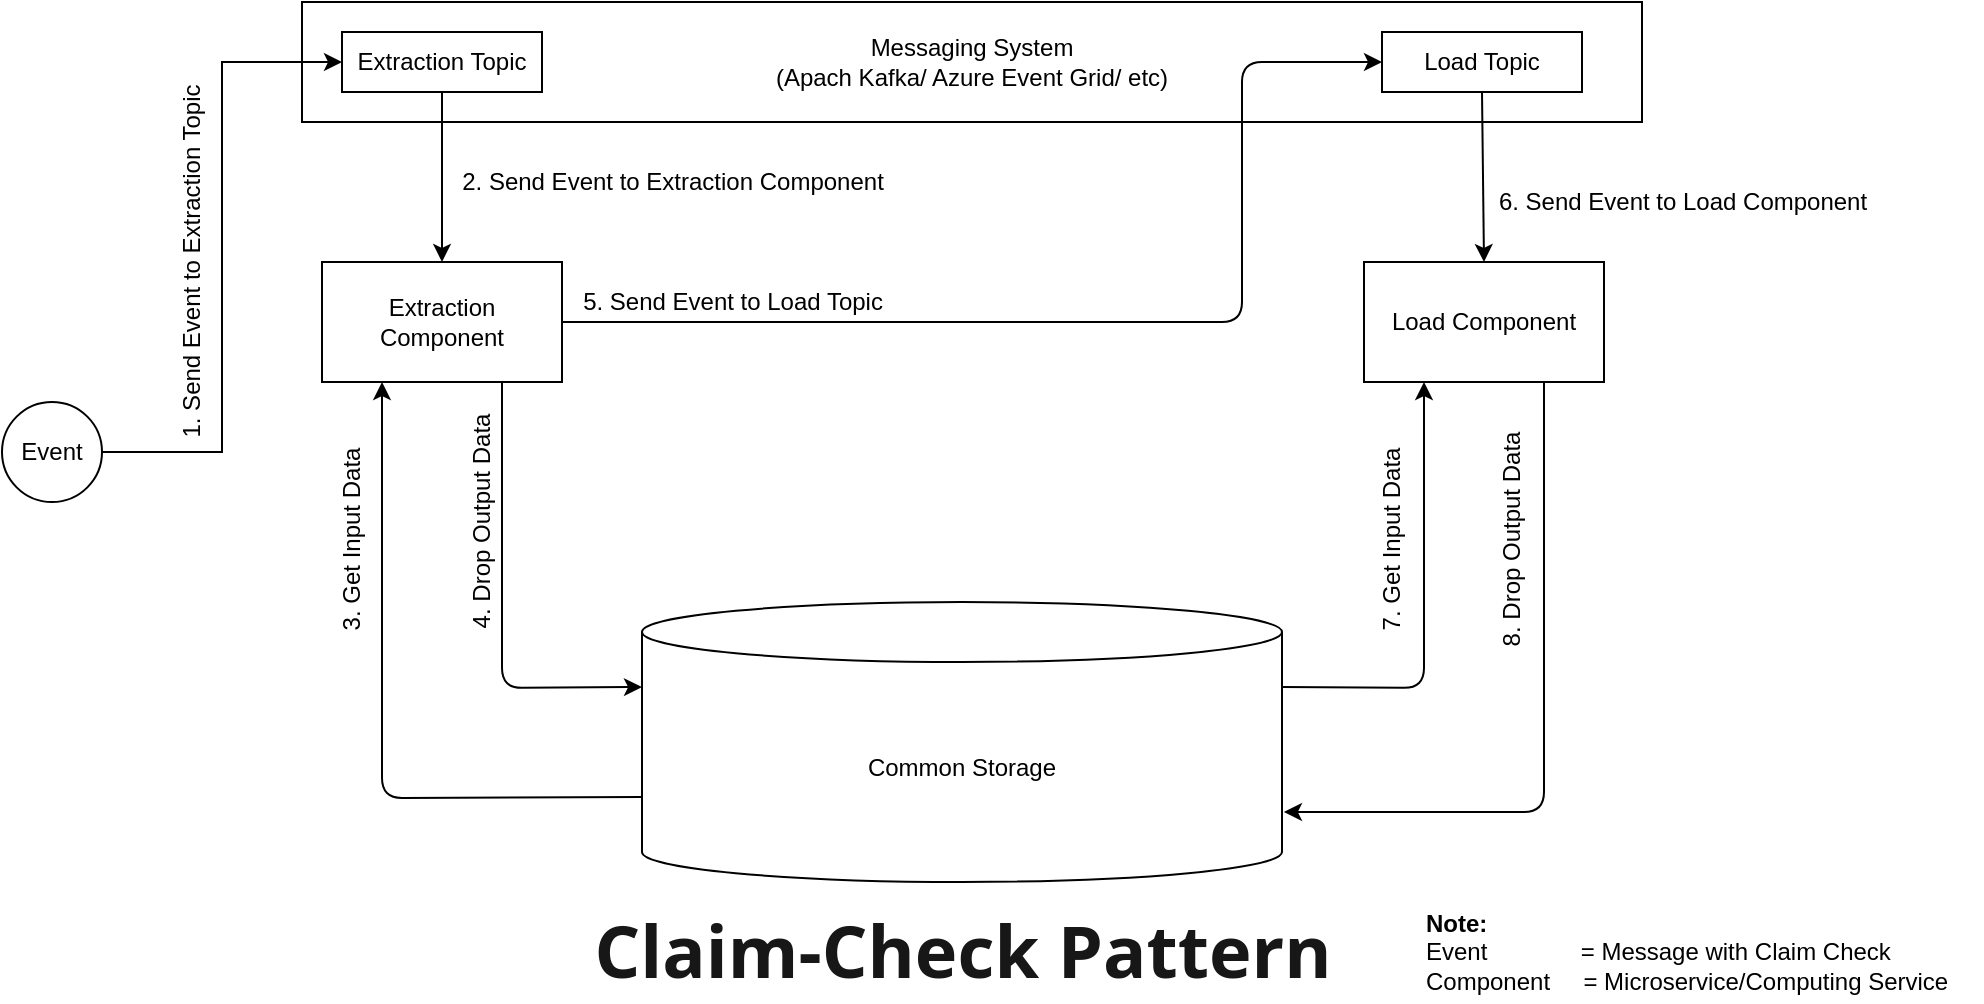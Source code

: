 <mxfile version="14.1.2" type="device"><diagram id="b12YRe5joStmi1fdtKsJ" name="Page-1"><mxGraphModel dx="1865" dy="548" grid="1" gridSize="10" guides="1" tooltips="1" connect="1" arrows="1" fold="1" page="1" pageScale="1" pageWidth="827" pageHeight="1169" math="0" shadow="0"><root><mxCell id="0"/><mxCell id="1" parent="0"/><mxCell id="fsU5IRN9uOgONKqdzyQQ-1" value="Extraction Component" style="rounded=0;whiteSpace=wrap;html=1;" vertex="1" parent="1"><mxGeometry x="90" y="140" width="120" height="60" as="geometry"/></mxCell><mxCell id="fsU5IRN9uOgONKqdzyQQ-3" value="Load Component" style="rounded=0;whiteSpace=wrap;html=1;" vertex="1" parent="1"><mxGeometry x="611" y="140" width="120" height="60" as="geometry"/></mxCell><mxCell id="fsU5IRN9uOgONKqdzyQQ-4" value="Common Storage" style="shape=cylinder3;whiteSpace=wrap;html=1;boundedLbl=1;backgroundOutline=1;size=15;" vertex="1" parent="1"><mxGeometry x="250" y="310" width="320" height="140" as="geometry"/></mxCell><mxCell id="fsU5IRN9uOgONKqdzyQQ-5" value="" style="endArrow=classic;html=1;exitX=0;exitY=0;exitDx=0;exitDy=97.5;entryX=0.25;entryY=1;entryDx=0;entryDy=0;rounded=1;exitPerimeter=0;" edge="1" parent="1" source="fsU5IRN9uOgONKqdzyQQ-4" target="fsU5IRN9uOgONKqdzyQQ-1"><mxGeometry width="50" height="50" relative="1" as="geometry"><mxPoint x="120" y="310" as="sourcePoint"/><mxPoint x="170" y="260" as="targetPoint"/><Array as="points"><mxPoint x="120" y="408"/></Array></mxGeometry></mxCell><mxCell id="fsU5IRN9uOgONKqdzyQQ-6" value="" style="endArrow=none;html=1;exitX=0.25;exitY=1;exitDx=0;exitDy=0;entryX=1;entryY=0;entryDx=0;entryDy=42.5;entryPerimeter=0;startArrow=classic;startFill=1;endFill=0;" edge="1" parent="1" source="fsU5IRN9uOgONKqdzyQQ-3" target="fsU5IRN9uOgONKqdzyQQ-4"><mxGeometry width="50" height="50" relative="1" as="geometry"><mxPoint x="430" y="200" as="sourcePoint"/><mxPoint x="450" y="220" as="targetPoint"/><Array as="points"><mxPoint x="641" y="353"/></Array></mxGeometry></mxCell><mxCell id="fsU5IRN9uOgONKqdzyQQ-7" value="" style="endArrow=classic;html=1;exitX=0.75;exitY=1;exitDx=0;exitDy=0;entryX=1.003;entryY=0.75;entryDx=0;entryDy=0;entryPerimeter=0;rounded=1;" edge="1" parent="1" source="fsU5IRN9uOgONKqdzyQQ-3" target="fsU5IRN9uOgONKqdzyQQ-4"><mxGeometry width="50" height="50" relative="1" as="geometry"><mxPoint x="690" y="280" as="sourcePoint"/><mxPoint x="650" y="380" as="targetPoint"/><Array as="points"><mxPoint x="701" y="415"/></Array></mxGeometry></mxCell><mxCell id="fsU5IRN9uOgONKqdzyQQ-9" value="Event" style="ellipse;whiteSpace=wrap;html=1;aspect=fixed;" vertex="1" parent="1"><mxGeometry x="-70" y="210" width="50" height="50" as="geometry"/></mxCell><mxCell id="fsU5IRN9uOgONKqdzyQQ-11" value="" style="endArrow=classic;html=1;entryX=0;entryY=0;entryDx=0;entryDy=42.5;entryPerimeter=0;exitX=0.75;exitY=1;exitDx=0;exitDy=0;" edge="1" parent="1" source="fsU5IRN9uOgONKqdzyQQ-1" target="fsU5IRN9uOgONKqdzyQQ-4"><mxGeometry width="50" height="50" relative="1" as="geometry"><mxPoint x="210" y="220" as="sourcePoint"/><mxPoint x="280.711" y="170" as="targetPoint"/><Array as="points"><mxPoint x="180" y="353"/></Array></mxGeometry></mxCell><mxCell id="fsU5IRN9uOgONKqdzyQQ-12" value="1. Send Event to Extraction Topic" style="text;html=1;align=center;verticalAlign=middle;resizable=0;points=[];autosize=1;rotation=-90;" vertex="1" parent="1"><mxGeometry x="-70" y="130" width="190" height="20" as="geometry"/></mxCell><mxCell id="fsU5IRN9uOgONKqdzyQQ-13" value="3. Get Input Data" style="text;html=1;align=center;verticalAlign=middle;resizable=0;points=[];autosize=1;rotation=-90;" vertex="1" parent="1"><mxGeometry x="50" y="269" width="110" height="20" as="geometry"/></mxCell><mxCell id="fsU5IRN9uOgONKqdzyQQ-14" value="4. Drop Output Data" style="text;html=1;align=center;verticalAlign=middle;resizable=0;points=[];autosize=1;rotation=-90;" vertex="1" parent="1"><mxGeometry x="110" y="260" width="120" height="20" as="geometry"/></mxCell><mxCell id="fsU5IRN9uOgONKqdzyQQ-17" value="Messaging System&lt;br&gt;(Apach Kafka/ Azure Event Grid/ etc)" style="rounded=0;whiteSpace=wrap;html=1;" vertex="1" parent="1"><mxGeometry x="80" y="10" width="670" height="60" as="geometry"/></mxCell><mxCell id="fsU5IRN9uOgONKqdzyQQ-18" value="Extraction Topic" style="rounded=0;whiteSpace=wrap;html=1;" vertex="1" parent="1"><mxGeometry x="100" y="25" width="100" height="30" as="geometry"/></mxCell><mxCell id="fsU5IRN9uOgONKqdzyQQ-20" value="Load Topic" style="rounded=0;whiteSpace=wrap;html=1;" vertex="1" parent="1"><mxGeometry x="620" y="25" width="100" height="30" as="geometry"/></mxCell><mxCell id="fsU5IRN9uOgONKqdzyQQ-10" style="edgeStyle=orthogonalEdgeStyle;rounded=0;orthogonalLoop=1;jettySize=auto;html=1;exitX=1;exitY=0.5;exitDx=0;exitDy=0;entryX=0;entryY=0.5;entryDx=0;entryDy=0;" edge="1" parent="1" source="fsU5IRN9uOgONKqdzyQQ-9" target="fsU5IRN9uOgONKqdzyQQ-18"><mxGeometry relative="1" as="geometry"/></mxCell><mxCell id="fsU5IRN9uOgONKqdzyQQ-21" value="" style="endArrow=classic;html=1;exitX=0.5;exitY=1;exitDx=0;exitDy=0;entryX=0.5;entryY=0;entryDx=0;entryDy=0;" edge="1" parent="1" source="fsU5IRN9uOgONKqdzyQQ-18" target="fsU5IRN9uOgONKqdzyQQ-1"><mxGeometry width="50" height="50" relative="1" as="geometry"><mxPoint x="160" y="130" as="sourcePoint"/><mxPoint x="210" y="80" as="targetPoint"/></mxGeometry></mxCell><mxCell id="fsU5IRN9uOgONKqdzyQQ-22" value="" style="endArrow=classic;html=1;exitX=0.5;exitY=1;exitDx=0;exitDy=0;entryX=0.5;entryY=0;entryDx=0;entryDy=0;" edge="1" parent="1" source="fsU5IRN9uOgONKqdzyQQ-20" target="fsU5IRN9uOgONKqdzyQQ-3"><mxGeometry width="50" height="50" relative="1" as="geometry"><mxPoint x="160" y="65" as="sourcePoint"/><mxPoint x="160" y="150" as="targetPoint"/></mxGeometry></mxCell><mxCell id="fsU5IRN9uOgONKqdzyQQ-16" value="" style="endArrow=classic;html=1;exitX=1;exitY=0.5;exitDx=0;exitDy=0;entryX=0;entryY=0.5;entryDx=0;entryDy=0;" edge="1" parent="1" source="fsU5IRN9uOgONKqdzyQQ-1" target="fsU5IRN9uOgONKqdzyQQ-20"><mxGeometry width="50" height="50" relative="1" as="geometry"><mxPoint x="210" y="200" as="sourcePoint"/><mxPoint x="370" y="170" as="targetPoint"/><Array as="points"><mxPoint x="510" y="170"/><mxPoint x="550" y="170"/><mxPoint x="550" y="110"/><mxPoint x="550" y="40"/></Array></mxGeometry></mxCell><mxCell id="fsU5IRN9uOgONKqdzyQQ-23" value="2. Send Event to Extraction Component&lt;span style=&quot;color: rgba(0 , 0 , 0 , 0) ; font-family: monospace ; font-size: 0px&quot;&gt;%3CmxGraphModel%3E%3Croot%3E%3CmxCell%20id%3D%220%22%2F%3E%3CmxCell%20id%3D%221%22%20parent%3D%220%22%2F%3E%3CmxCell%20id%3D%222%22%20value%3D%222.%20Send%20Event%20to%20Extraction%26amp%3Bnbsp%3B%22%20style%3D%22text%3Bhtml%3D1%3Balign%3Dcenter%3BverticalAlign%3Dmiddle%3Bresizable%3D0%3Bpoints%3D%5B%5D%3Bautosize%3D1%3B%22%20vertex%3D%221%22%20parent%3D%221%22%3E%3CmxGeometry%20x%3D%22150%22%20y%3D%2290%22%20width%3D%22160%22%20height%3D%2220%22%20as%3D%22geometry%22%2F%3E%3C%2FmxCell%3E%3C%2Froot%3E%3C%2FmxGraphModel%3E&lt;/span&gt;" style="text;html=1;align=center;verticalAlign=middle;resizable=0;points=[];autosize=1;" vertex="1" parent="1"><mxGeometry x="150" y="90" width="230" height="20" as="geometry"/></mxCell><mxCell id="fsU5IRN9uOgONKqdzyQQ-24" value="5. Send Event to Load Topic" style="text;html=1;align=center;verticalAlign=middle;resizable=0;points=[];autosize=1;" vertex="1" parent="1"><mxGeometry x="210" y="150" width="170" height="20" as="geometry"/></mxCell><mxCell id="fsU5IRN9uOgONKqdzyQQ-26" value="&lt;b&gt;Note:&lt;br&gt;&lt;/b&gt;Event&amp;nbsp; &amp;nbsp; &amp;nbsp; &amp;nbsp; &amp;nbsp; &amp;nbsp; &amp;nbsp; = Message with Claim Check&lt;br&gt;Component&amp;nbsp; &amp;nbsp; &amp;nbsp;= Microservice/Computing Service" style="text;html=1;align=left;verticalAlign=middle;resizable=0;points=[];autosize=1;" vertex="1" parent="1"><mxGeometry x="640" y="460" width="280" height="50" as="geometry"/></mxCell><mxCell id="fsU5IRN9uOgONKqdzyQQ-27" value="6. Send Event to Load Component" style="text;html=1;align=center;verticalAlign=middle;resizable=0;points=[];autosize=1;" vertex="1" parent="1"><mxGeometry x="670" y="100" width="200" height="20" as="geometry"/></mxCell><mxCell id="fsU5IRN9uOgONKqdzyQQ-28" value="7. Get Input Data" style="text;html=1;align=center;verticalAlign=middle;resizable=0;points=[];autosize=1;rotation=-90;" vertex="1" parent="1"><mxGeometry x="570" y="269" width="110" height="20" as="geometry"/></mxCell><mxCell id="fsU5IRN9uOgONKqdzyQQ-29" value="8. Drop Output Data" style="text;html=1;align=center;verticalAlign=middle;resizable=0;points=[];autosize=1;rotation=-90;" vertex="1" parent="1"><mxGeometry x="625" y="269" width="120" height="20" as="geometry"/></mxCell><mxCell id="fsU5IRN9uOgONKqdzyQQ-30" value="&lt;h1 id=&quot;claim-check-pattern&quot; style=&quot;box-sizing: inherit ; font-size: 2.25rem ; margin: -10px 0px 0px ; padding: 0px ; outline-color: inherit ; line-height: 1.3 ; overflow-wrap: break-word ; word-break: break-word ; color: rgb(23 , 23 , 23) ; font-family: &amp;#34;segoe ui&amp;#34; , &amp;#34;segoeui&amp;#34; , &amp;#34;helvetica neue&amp;#34; , &amp;#34;helvetica&amp;#34; , &amp;#34;arial&amp;#34; , sans-serif ; background-color: rgb(255 , 255 , 255)&quot;&gt;Claim-Check Pattern&lt;/h1&gt;" style="text;html=1;align=center;verticalAlign=middle;resizable=0;points=[];autosize=1;" vertex="1" parent="1"><mxGeometry x="230" y="470" width="360" height="40" as="geometry"/></mxCell></root></mxGraphModel></diagram></mxfile>
